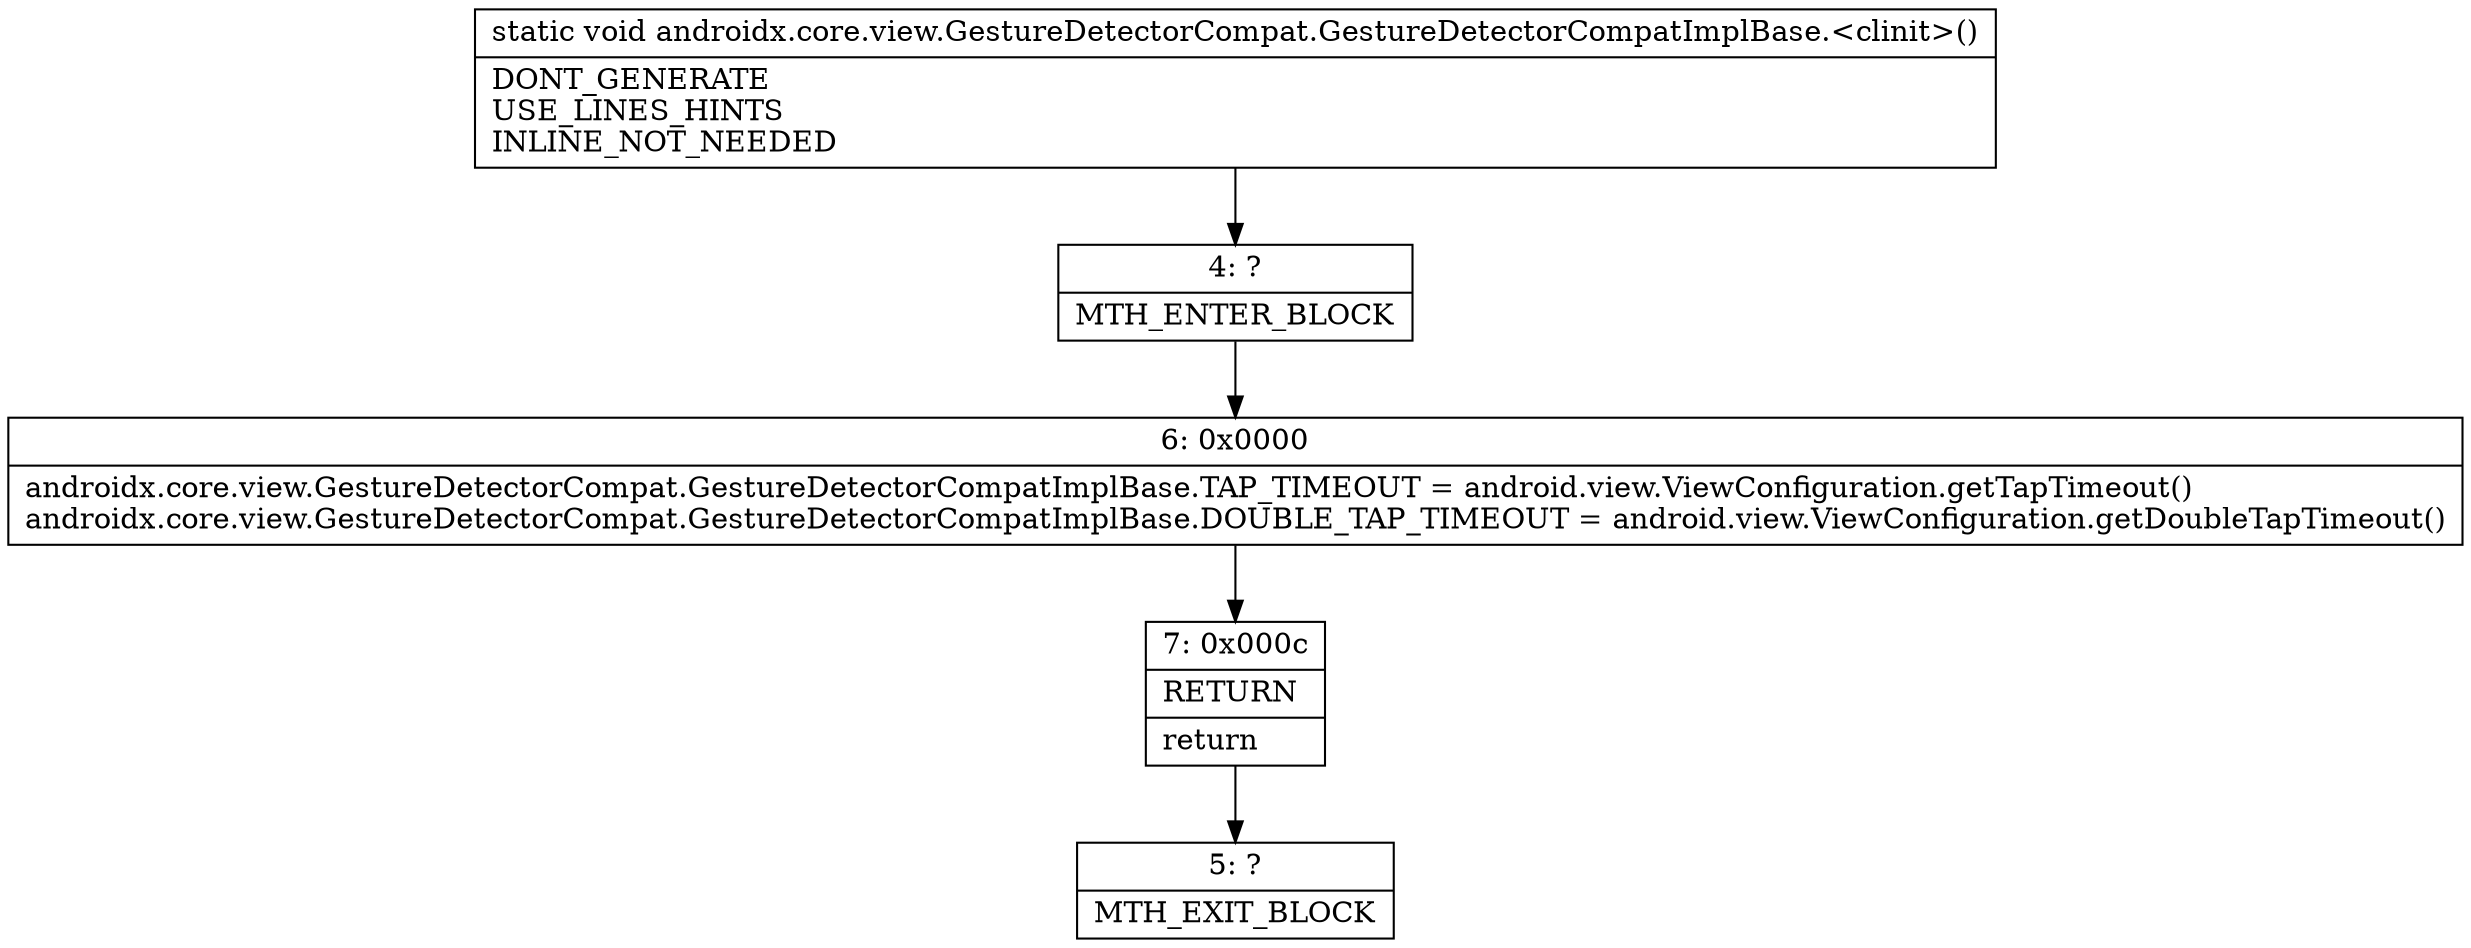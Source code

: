 digraph "CFG forandroidx.core.view.GestureDetectorCompat.GestureDetectorCompatImplBase.\<clinit\>()V" {
Node_4 [shape=record,label="{4\:\ ?|MTH_ENTER_BLOCK\l}"];
Node_6 [shape=record,label="{6\:\ 0x0000|androidx.core.view.GestureDetectorCompat.GestureDetectorCompatImplBase.TAP_TIMEOUT = android.view.ViewConfiguration.getTapTimeout()\landroidx.core.view.GestureDetectorCompat.GestureDetectorCompatImplBase.DOUBLE_TAP_TIMEOUT = android.view.ViewConfiguration.getDoubleTapTimeout()\l}"];
Node_7 [shape=record,label="{7\:\ 0x000c|RETURN\l|return\l}"];
Node_5 [shape=record,label="{5\:\ ?|MTH_EXIT_BLOCK\l}"];
MethodNode[shape=record,label="{static void androidx.core.view.GestureDetectorCompat.GestureDetectorCompatImplBase.\<clinit\>()  | DONT_GENERATE\lUSE_LINES_HINTS\lINLINE_NOT_NEEDED\l}"];
MethodNode -> Node_4;Node_4 -> Node_6;
Node_6 -> Node_7;
Node_7 -> Node_5;
}

